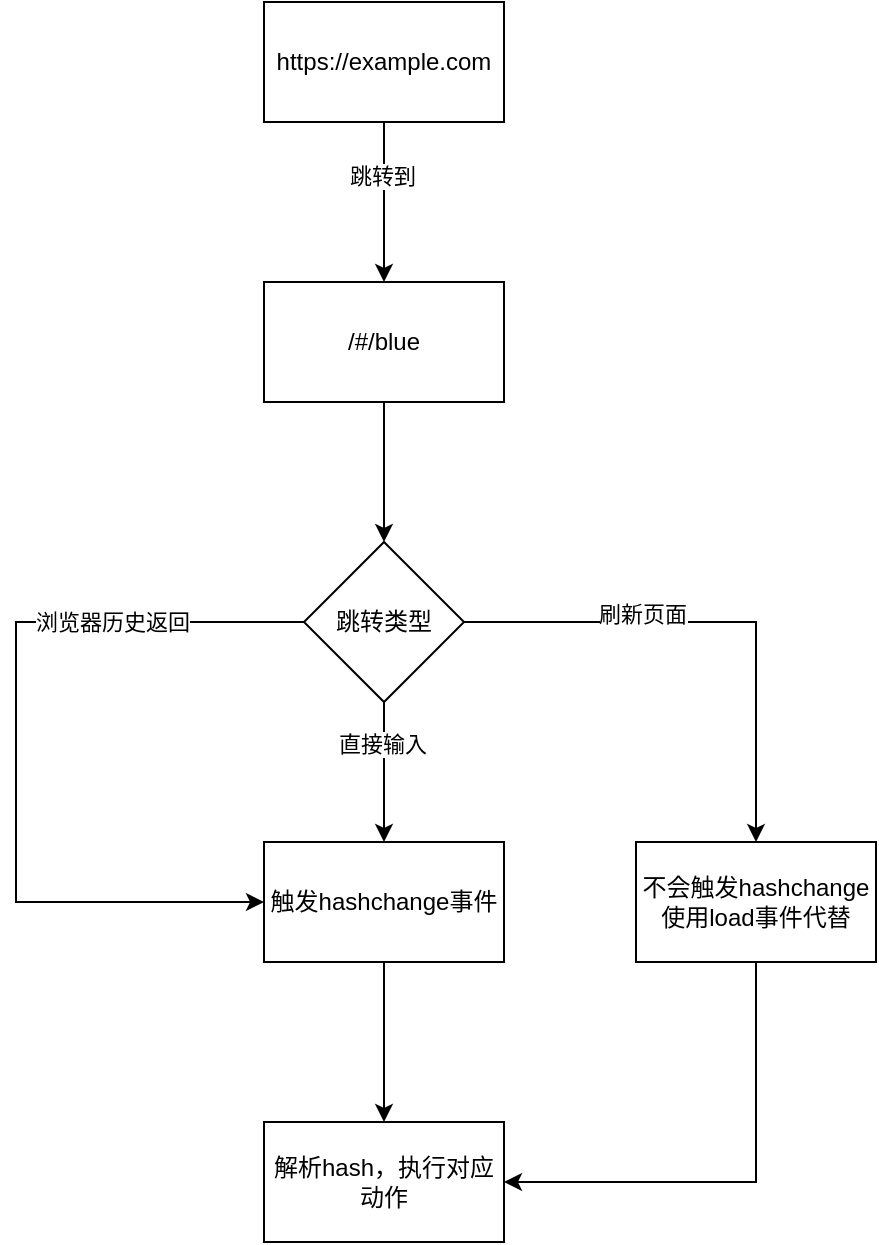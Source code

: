 <mxfile version="16.2.7" type="github">
  <diagram id="ty1Ibm1rMVi4FU8MyVZN" name="第 1 页">
    <mxGraphModel dx="1186" dy="739" grid="1" gridSize="10" guides="1" tooltips="1" connect="1" arrows="1" fold="1" page="1" pageScale="1" pageWidth="827" pageHeight="1169" math="0" shadow="0">
      <root>
        <mxCell id="0" />
        <mxCell id="1" parent="0" />
        <mxCell id="i_C4-oh3YXJx9b0rRWEi-3" value="" style="edgeStyle=orthogonalEdgeStyle;rounded=0;orthogonalLoop=1;jettySize=auto;html=1;" edge="1" parent="1" source="i_C4-oh3YXJx9b0rRWEi-1" target="i_C4-oh3YXJx9b0rRWEi-2">
          <mxGeometry relative="1" as="geometry" />
        </mxCell>
        <mxCell id="i_C4-oh3YXJx9b0rRWEi-4" value="跳转到" style="edgeLabel;html=1;align=center;verticalAlign=middle;resizable=0;points=[];" vertex="1" connectable="0" parent="i_C4-oh3YXJx9b0rRWEi-3">
          <mxGeometry x="-0.325" y="-1" relative="1" as="geometry">
            <mxPoint as="offset" />
          </mxGeometry>
        </mxCell>
        <mxCell id="i_C4-oh3YXJx9b0rRWEi-1" value="https://example.com" style="rounded=0;whiteSpace=wrap;html=1;" vertex="1" parent="1">
          <mxGeometry x="354" y="80" width="120" height="60" as="geometry" />
        </mxCell>
        <mxCell id="i_C4-oh3YXJx9b0rRWEi-6" value="" style="edgeStyle=orthogonalEdgeStyle;rounded=0;orthogonalLoop=1;jettySize=auto;html=1;" edge="1" parent="1" source="i_C4-oh3YXJx9b0rRWEi-2" target="i_C4-oh3YXJx9b0rRWEi-5">
          <mxGeometry relative="1" as="geometry" />
        </mxCell>
        <mxCell id="i_C4-oh3YXJx9b0rRWEi-2" value="/#/blue" style="whiteSpace=wrap;html=1;rounded=0;" vertex="1" parent="1">
          <mxGeometry x="354" y="220" width="120" height="60" as="geometry" />
        </mxCell>
        <mxCell id="i_C4-oh3YXJx9b0rRWEi-8" value="" style="edgeStyle=orthogonalEdgeStyle;rounded=0;orthogonalLoop=1;jettySize=auto;html=1;" edge="1" parent="1" source="i_C4-oh3YXJx9b0rRWEi-5" target="i_C4-oh3YXJx9b0rRWEi-7">
          <mxGeometry relative="1" as="geometry" />
        </mxCell>
        <mxCell id="i_C4-oh3YXJx9b0rRWEi-9" value="刷新页面" style="edgeLabel;html=1;align=center;verticalAlign=middle;resizable=0;points=[];" vertex="1" connectable="0" parent="i_C4-oh3YXJx9b0rRWEi-8">
          <mxGeometry x="-0.305" y="4" relative="1" as="geometry">
            <mxPoint as="offset" />
          </mxGeometry>
        </mxCell>
        <mxCell id="i_C4-oh3YXJx9b0rRWEi-11" value="" style="edgeStyle=orthogonalEdgeStyle;rounded=0;orthogonalLoop=1;jettySize=auto;html=1;" edge="1" parent="1" source="i_C4-oh3YXJx9b0rRWEi-5" target="i_C4-oh3YXJx9b0rRWEi-10">
          <mxGeometry relative="1" as="geometry" />
        </mxCell>
        <mxCell id="i_C4-oh3YXJx9b0rRWEi-12" value="直接输入" style="edgeLabel;html=1;align=center;verticalAlign=middle;resizable=0;points=[];" vertex="1" connectable="0" parent="i_C4-oh3YXJx9b0rRWEi-11">
          <mxGeometry x="-0.4" y="-1" relative="1" as="geometry">
            <mxPoint as="offset" />
          </mxGeometry>
        </mxCell>
        <mxCell id="i_C4-oh3YXJx9b0rRWEi-13" style="edgeStyle=orthogonalEdgeStyle;rounded=0;orthogonalLoop=1;jettySize=auto;html=1;exitX=0;exitY=0.5;exitDx=0;exitDy=0;entryX=0;entryY=0.5;entryDx=0;entryDy=0;" edge="1" parent="1" source="i_C4-oh3YXJx9b0rRWEi-5" target="i_C4-oh3YXJx9b0rRWEi-10">
          <mxGeometry relative="1" as="geometry">
            <Array as="points">
              <mxPoint x="230" y="390" />
              <mxPoint x="230" y="530" />
            </Array>
          </mxGeometry>
        </mxCell>
        <mxCell id="i_C4-oh3YXJx9b0rRWEi-14" value="浏览器历史返回" style="edgeLabel;html=1;align=center;verticalAlign=middle;resizable=0;points=[];" vertex="1" connectable="0" parent="i_C4-oh3YXJx9b0rRWEi-13">
          <mxGeometry x="-0.526" relative="1" as="geometry">
            <mxPoint as="offset" />
          </mxGeometry>
        </mxCell>
        <mxCell id="i_C4-oh3YXJx9b0rRWEi-5" value="跳转类型" style="rhombus;whiteSpace=wrap;html=1;rounded=0;" vertex="1" parent="1">
          <mxGeometry x="374" y="350" width="80" height="80" as="geometry" />
        </mxCell>
        <mxCell id="i_C4-oh3YXJx9b0rRWEi-17" style="edgeStyle=orthogonalEdgeStyle;rounded=0;orthogonalLoop=1;jettySize=auto;html=1;exitX=0.5;exitY=1;exitDx=0;exitDy=0;entryX=1;entryY=0.5;entryDx=0;entryDy=0;" edge="1" parent="1" source="i_C4-oh3YXJx9b0rRWEi-7" target="i_C4-oh3YXJx9b0rRWEi-15">
          <mxGeometry relative="1" as="geometry" />
        </mxCell>
        <mxCell id="i_C4-oh3YXJx9b0rRWEi-7" value="不会触发hashchange&lt;br&gt;使用load事件代替" style="whiteSpace=wrap;html=1;rounded=0;" vertex="1" parent="1">
          <mxGeometry x="540" y="500" width="120" height="60" as="geometry" />
        </mxCell>
        <mxCell id="i_C4-oh3YXJx9b0rRWEi-16" value="" style="edgeStyle=orthogonalEdgeStyle;rounded=0;orthogonalLoop=1;jettySize=auto;html=1;" edge="1" parent="1" source="i_C4-oh3YXJx9b0rRWEi-10" target="i_C4-oh3YXJx9b0rRWEi-15">
          <mxGeometry relative="1" as="geometry" />
        </mxCell>
        <mxCell id="i_C4-oh3YXJx9b0rRWEi-10" value="触发hashchange事件" style="whiteSpace=wrap;html=1;rounded=0;" vertex="1" parent="1">
          <mxGeometry x="354" y="500" width="120" height="60" as="geometry" />
        </mxCell>
        <mxCell id="i_C4-oh3YXJx9b0rRWEi-15" value="解析hash，执行对应动作" style="whiteSpace=wrap;html=1;rounded=0;" vertex="1" parent="1">
          <mxGeometry x="354" y="640" width="120" height="60" as="geometry" />
        </mxCell>
      </root>
    </mxGraphModel>
  </diagram>
</mxfile>
